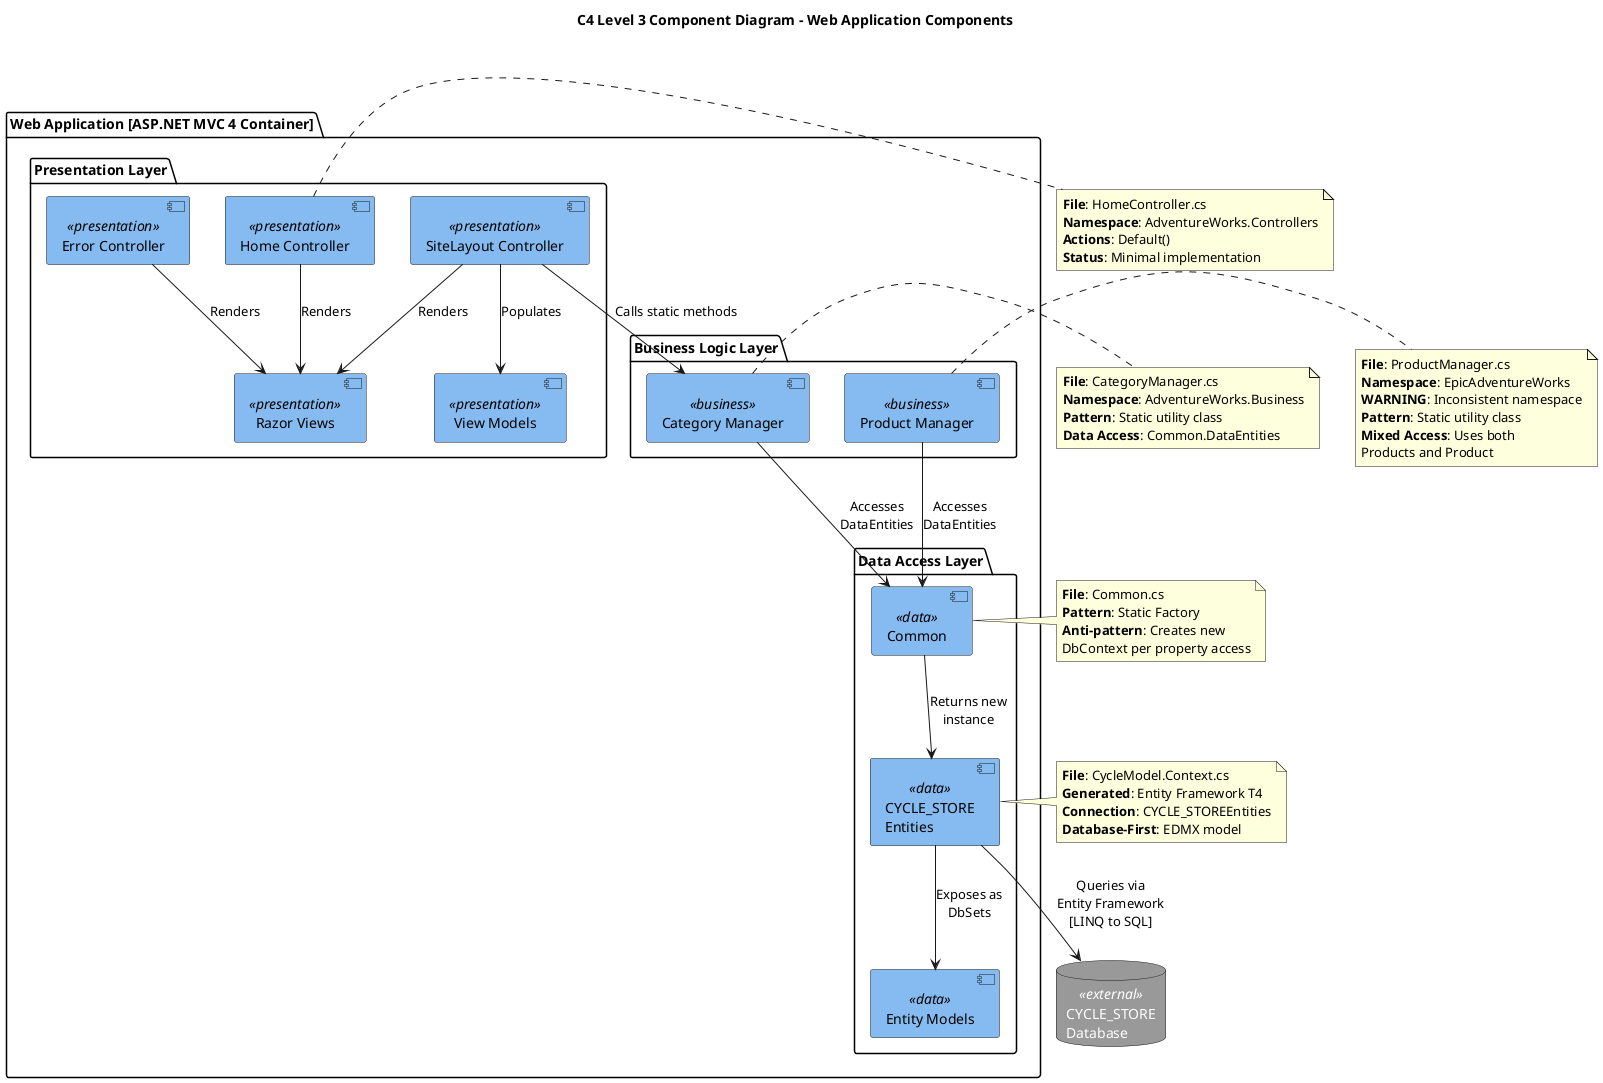 @startuml
' Syntax verified: 2025-10-30
' C4 Level 3: Component Diagram - Web Application

title C4 Level 3 Component Diagram - Web Application Components

skinparam component {
    BackgroundColor<<presentation>> #85BBF0
    BackgroundColor<<business>> #85BBF0
    BackgroundColor<<data>> #85BBF0
    BackgroundColor<<external>> #999999
    FontColor black
}

skinparam database {
    BackgroundColor #999999
    FontColor white
}

package "Web Application [ASP.NET MVC 4 Container]" {

    package "Presentation Layer" {
        component [Home Controller] as home <<presentation>>
        component [SiteLayout Controller] as layout <<presentation>>
        component [Error Controller] as error <<presentation>>
        component [Razor Views] as views <<presentation>>
        component [View Models] as viewmodels <<presentation>>
    }

    package "Business Logic Layer" {
        component [Category Manager] as catmgr <<business>>
        component [Product Manager] as prodmgr <<business>>
    }

    package "Data Access Layer" {
        component [Common] as common <<data>>
        component [CYCLE_STORE\nEntities] as context <<data>>
        component [Entity Models] as entities <<data>>
    }
}

database "CYCLE_STORE\nDatabase" as db <<external>>

home --> views : Renders
layout --> views : Renders
layout --> catmgr : Calls static methods
layout --> viewmodels : Populates
error --> views : Renders

catmgr --> common : Accesses\nDataEntities
prodmgr --> common : Accesses\nDataEntities
common --> context : Returns new\ninstance
context --> entities : Exposes as\nDbSets

context --> db : Queries via\nEntity Framework\n[LINQ to SQL]

note right of home
  **File**: HomeController.cs
  **Namespace**: AdventureWorks.Controllers
  **Actions**: Default()
  **Status**: Minimal implementation
end note

note right of catmgr
  **File**: CategoryManager.cs
  **Namespace**: AdventureWorks.Business
  **Pattern**: Static utility class
  **Data Access**: Common.DataEntities
end note

note right of prodmgr
  **File**: ProductManager.cs
  **Namespace**: EpicAdventureWorks
  **WARNING**: Inconsistent namespace
  **Pattern**: Static utility class
  **Mixed Access**: Uses both
  Products and Product
end note

note right of common
  **File**: Common.cs
  **Pattern**: Static Factory
  **Anti-pattern**: Creates new
  DbContext per property access
end note

note right of context
  **File**: CycleModel.Context.cs
  **Generated**: Entity Framework T4
  **Connection**: CYCLE_STOREEntities
  **Database-First**: EDMX model
end note

@enduml
